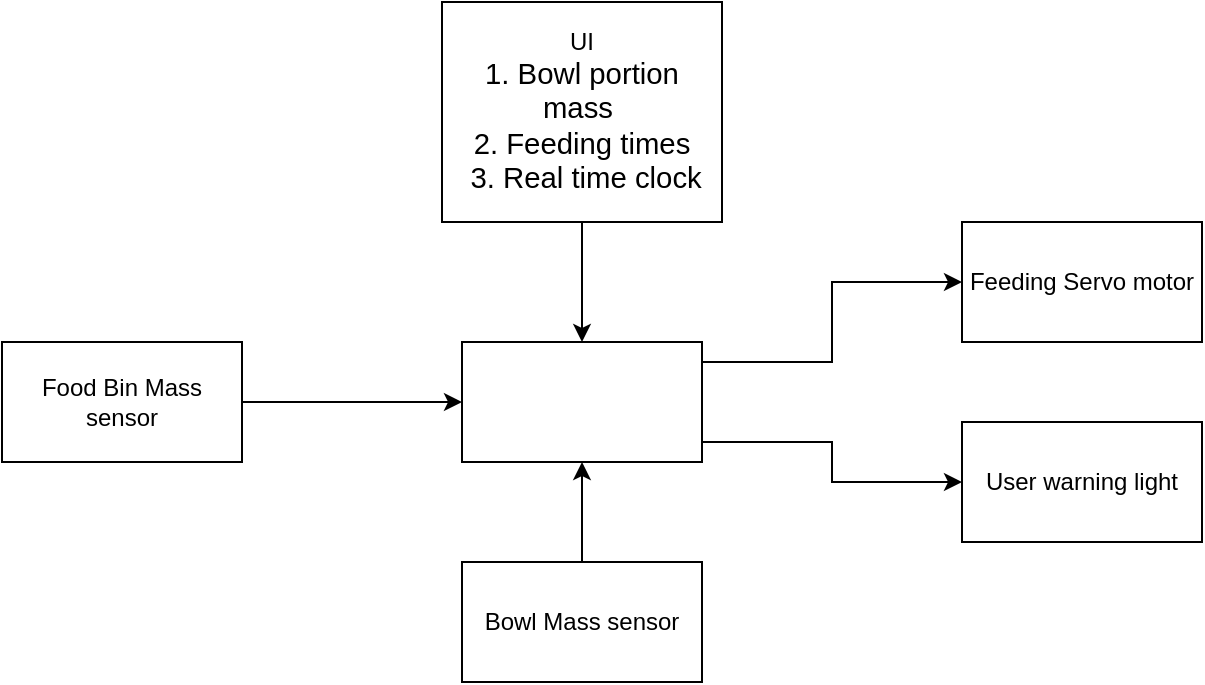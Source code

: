 <mxfile version="28.1.0">
  <diagram name="Page-1" id="lSzi0G3Rm2PnMdEsVkfz">
    <mxGraphModel dx="786" dy="435" grid="1" gridSize="10" guides="1" tooltips="1" connect="1" arrows="1" fold="1" page="1" pageScale="1" pageWidth="827" pageHeight="1169" math="0" shadow="0">
      <root>
        <mxCell id="0" />
        <mxCell id="1" parent="0" />
        <mxCell id="LHeQVUSA6WrY6qABVjKm-11" style="edgeStyle=orthogonalEdgeStyle;rounded=0;orthogonalLoop=1;jettySize=auto;html=1;entryX=0.5;entryY=0;entryDx=0;entryDy=0;" edge="1" parent="1" source="LHeQVUSA6WrY6qABVjKm-3" target="LHeQVUSA6WrY6qABVjKm-8">
          <mxGeometry relative="1" as="geometry" />
        </mxCell>
        <mxCell id="LHeQVUSA6WrY6qABVjKm-3" value="UI&lt;div&gt;&lt;span style=&quot;font-size:11.0pt;line-height:&amp;lt;br/&amp;gt;107%;font-family:&amp;quot;Calibri&amp;quot;,sans-serif;mso-ascii-theme-font:minor-latin;&amp;lt;br/&amp;gt;mso-fareast-font-family:Calibri;mso-fareast-theme-font:minor-latin;mso-hansi-theme-font:&amp;lt;br/&amp;gt;minor-latin;mso-bidi-font-family:&amp;quot;Times New Roman&amp;quot;;mso-bidi-theme-font:minor-bidi;&amp;lt;br/&amp;gt;mso-ansi-language:EN-US;mso-fareast-language:EN-US;mso-bidi-language:AR-SA&quot; lang=&quot;EN-US&quot;&gt;1. Bowl portion mass&amp;nbsp;&lt;/span&gt;&lt;/div&gt;&lt;div&gt;&lt;span style=&quot;font-size:11.0pt;line-height:&amp;lt;br/&amp;gt;107%;font-family:&amp;quot;Calibri&amp;quot;,sans-serif;mso-ascii-theme-font:minor-latin;&amp;lt;br/&amp;gt;mso-fareast-font-family:Calibri;mso-fareast-theme-font:minor-latin;mso-hansi-theme-font:&amp;lt;br/&amp;gt;minor-latin;mso-bidi-font-family:&amp;quot;Times New Roman&amp;quot;;mso-bidi-theme-font:minor-bidi;&amp;lt;br/&amp;gt;mso-ansi-language:EN-US;mso-fareast-language:EN-US;mso-bidi-language:AR-SA&quot; lang=&quot;EN-US&quot;&gt;2. Feeding times&lt;/span&gt;&lt;/div&gt;&lt;div&gt;&lt;span style=&quot;font-size:11.0pt;line-height:&amp;lt;br/&amp;gt;107%;font-family:&amp;quot;Calibri&amp;quot;,sans-serif;mso-ascii-theme-font:minor-latin;&amp;lt;br/&amp;gt;mso-fareast-font-family:Calibri;mso-fareast-theme-font:minor-latin;mso-hansi-theme-font:&amp;lt;br/&amp;gt;minor-latin;mso-bidi-font-family:&amp;quot;Times New Roman&amp;quot;;mso-bidi-theme-font:minor-bidi;&amp;lt;br/&amp;gt;mso-ansi-language:EN-US;mso-fareast-language:EN-US;mso-bidi-language:AR-SA&quot; lang=&quot;EN-US&quot;&gt;&amp;nbsp;3. Real time clock&lt;/span&gt;&lt;/div&gt;" style="rounded=0;whiteSpace=wrap;html=1;" vertex="1" parent="1">
          <mxGeometry x="330" y="20" width="140" height="110" as="geometry" />
        </mxCell>
        <mxCell id="LHeQVUSA6WrY6qABVjKm-5" style="edgeStyle=orthogonalEdgeStyle;rounded=0;orthogonalLoop=1;jettySize=auto;html=1;exitX=0.25;exitY=0;exitDx=0;exitDy=0;entryX=0.5;entryY=0;entryDx=0;entryDy=0;" edge="1" parent="1">
          <mxGeometry relative="1" as="geometry">
            <mxPoint x="384" y="200" as="sourcePoint" />
            <mxPoint x="414" y="200" as="targetPoint" />
          </mxGeometry>
        </mxCell>
        <mxCell id="LHeQVUSA6WrY6qABVjKm-18" style="edgeStyle=orthogonalEdgeStyle;rounded=0;orthogonalLoop=1;jettySize=auto;html=1;entryX=0;entryY=0.5;entryDx=0;entryDy=0;" edge="1" parent="1" source="LHeQVUSA6WrY6qABVjKm-8" target="LHeQVUSA6WrY6qABVjKm-16">
          <mxGeometry relative="1" as="geometry">
            <Array as="points">
              <mxPoint x="525" y="240" />
              <mxPoint x="525" y="260" />
            </Array>
          </mxGeometry>
        </mxCell>
        <mxCell id="LHeQVUSA6WrY6qABVjKm-19" style="edgeStyle=orthogonalEdgeStyle;rounded=0;orthogonalLoop=1;jettySize=auto;html=1;entryX=0;entryY=0.5;entryDx=0;entryDy=0;" edge="1" parent="1" source="LHeQVUSA6WrY6qABVjKm-8" target="LHeQVUSA6WrY6qABVjKm-15">
          <mxGeometry relative="1" as="geometry">
            <Array as="points">
              <mxPoint x="525" y="200" />
              <mxPoint x="525" y="160" />
            </Array>
          </mxGeometry>
        </mxCell>
        <mxCell id="LHeQVUSA6WrY6qABVjKm-8" value="" style="rounded=0;whiteSpace=wrap;html=1;" vertex="1" parent="1">
          <mxGeometry x="340" y="190" width="120" height="60" as="geometry" />
        </mxCell>
        <mxCell id="LHeQVUSA6WrY6qABVjKm-13" style="edgeStyle=orthogonalEdgeStyle;rounded=0;orthogonalLoop=1;jettySize=auto;html=1;entryX=0;entryY=0.5;entryDx=0;entryDy=0;" edge="1" parent="1" source="LHeQVUSA6WrY6qABVjKm-9" target="LHeQVUSA6WrY6qABVjKm-8">
          <mxGeometry relative="1" as="geometry" />
        </mxCell>
        <mxCell id="LHeQVUSA6WrY6qABVjKm-9" value="Food Bin Mass sensor" style="rounded=0;whiteSpace=wrap;html=1;" vertex="1" parent="1">
          <mxGeometry x="110" y="190" width="120" height="60" as="geometry" />
        </mxCell>
        <mxCell id="LHeQVUSA6WrY6qABVjKm-14" style="edgeStyle=orthogonalEdgeStyle;rounded=0;orthogonalLoop=1;jettySize=auto;html=1;entryX=0.5;entryY=1;entryDx=0;entryDy=0;" edge="1" parent="1" source="LHeQVUSA6WrY6qABVjKm-10" target="LHeQVUSA6WrY6qABVjKm-8">
          <mxGeometry relative="1" as="geometry" />
        </mxCell>
        <mxCell id="LHeQVUSA6WrY6qABVjKm-10" value="Bowl Mass sensor" style="rounded=0;whiteSpace=wrap;html=1;" vertex="1" parent="1">
          <mxGeometry x="340" y="300" width="120" height="60" as="geometry" />
        </mxCell>
        <mxCell id="LHeQVUSA6WrY6qABVjKm-15" value="Feeding Servo motor" style="rounded=0;whiteSpace=wrap;html=1;" vertex="1" parent="1">
          <mxGeometry x="590" y="130" width="120" height="60" as="geometry" />
        </mxCell>
        <mxCell id="LHeQVUSA6WrY6qABVjKm-16" value="User warning light" style="rounded=0;whiteSpace=wrap;html=1;" vertex="1" parent="1">
          <mxGeometry x="590" y="230" width="120" height="60" as="geometry" />
        </mxCell>
      </root>
    </mxGraphModel>
  </diagram>
</mxfile>
